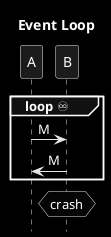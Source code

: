 @startuml
title Event Loop
hide footbox
skinparam monochrome reverse

group loop ♾
    A->B: M
    B->A: M
end
hnote over B: crash

@enduml

